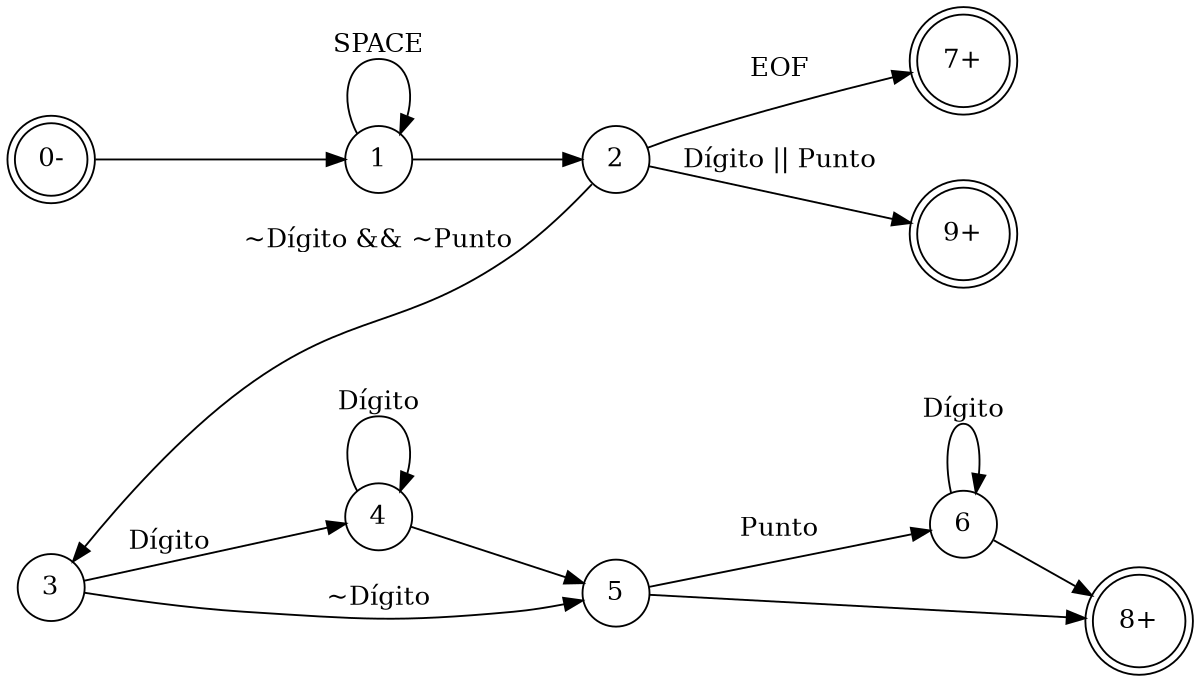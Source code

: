 digraph G {
 size="8,6"
 rankdir=LR
 nodesep=0.5
 
 node [shape=circle]
 QI -> Q1
 Q1 -> Q1	[label="SPACE"]
 Q1 -> Q2
 Q2 -> QF1	[label="EOF"]
 Q2 -> QF3	[label="Dígito || Punto"]
 Q2 -> Q3	[label="~Dígito && ~Punto",constraint=false]
 Q3 -> Q4	[label="Dígito"]
 Q4 -> Q4	[label="Dígito"]
 Q4 -> Q5
 Q3 -> Q5	[label="~Dígito"]
 Q5 -> Q6	[label="Punto"]
 Q6 -> Q6	[label="Dígito"]
 Q6 -> QF2
 Q5 -> QF2

 QI     [label="0-",peripheries=2]
 Q1     [label="1"]
 Q2     [label="2"]
 Q3     [label="3"]
 Q4     [label="4"]
 Q5     [label="5"]
 Q6     [label="6"]
 QF1	[label="7+",peripheries=2]
 QF2	[label="8+",peripheries=2]
 QF3	[label="9+",peripheries=2]
}